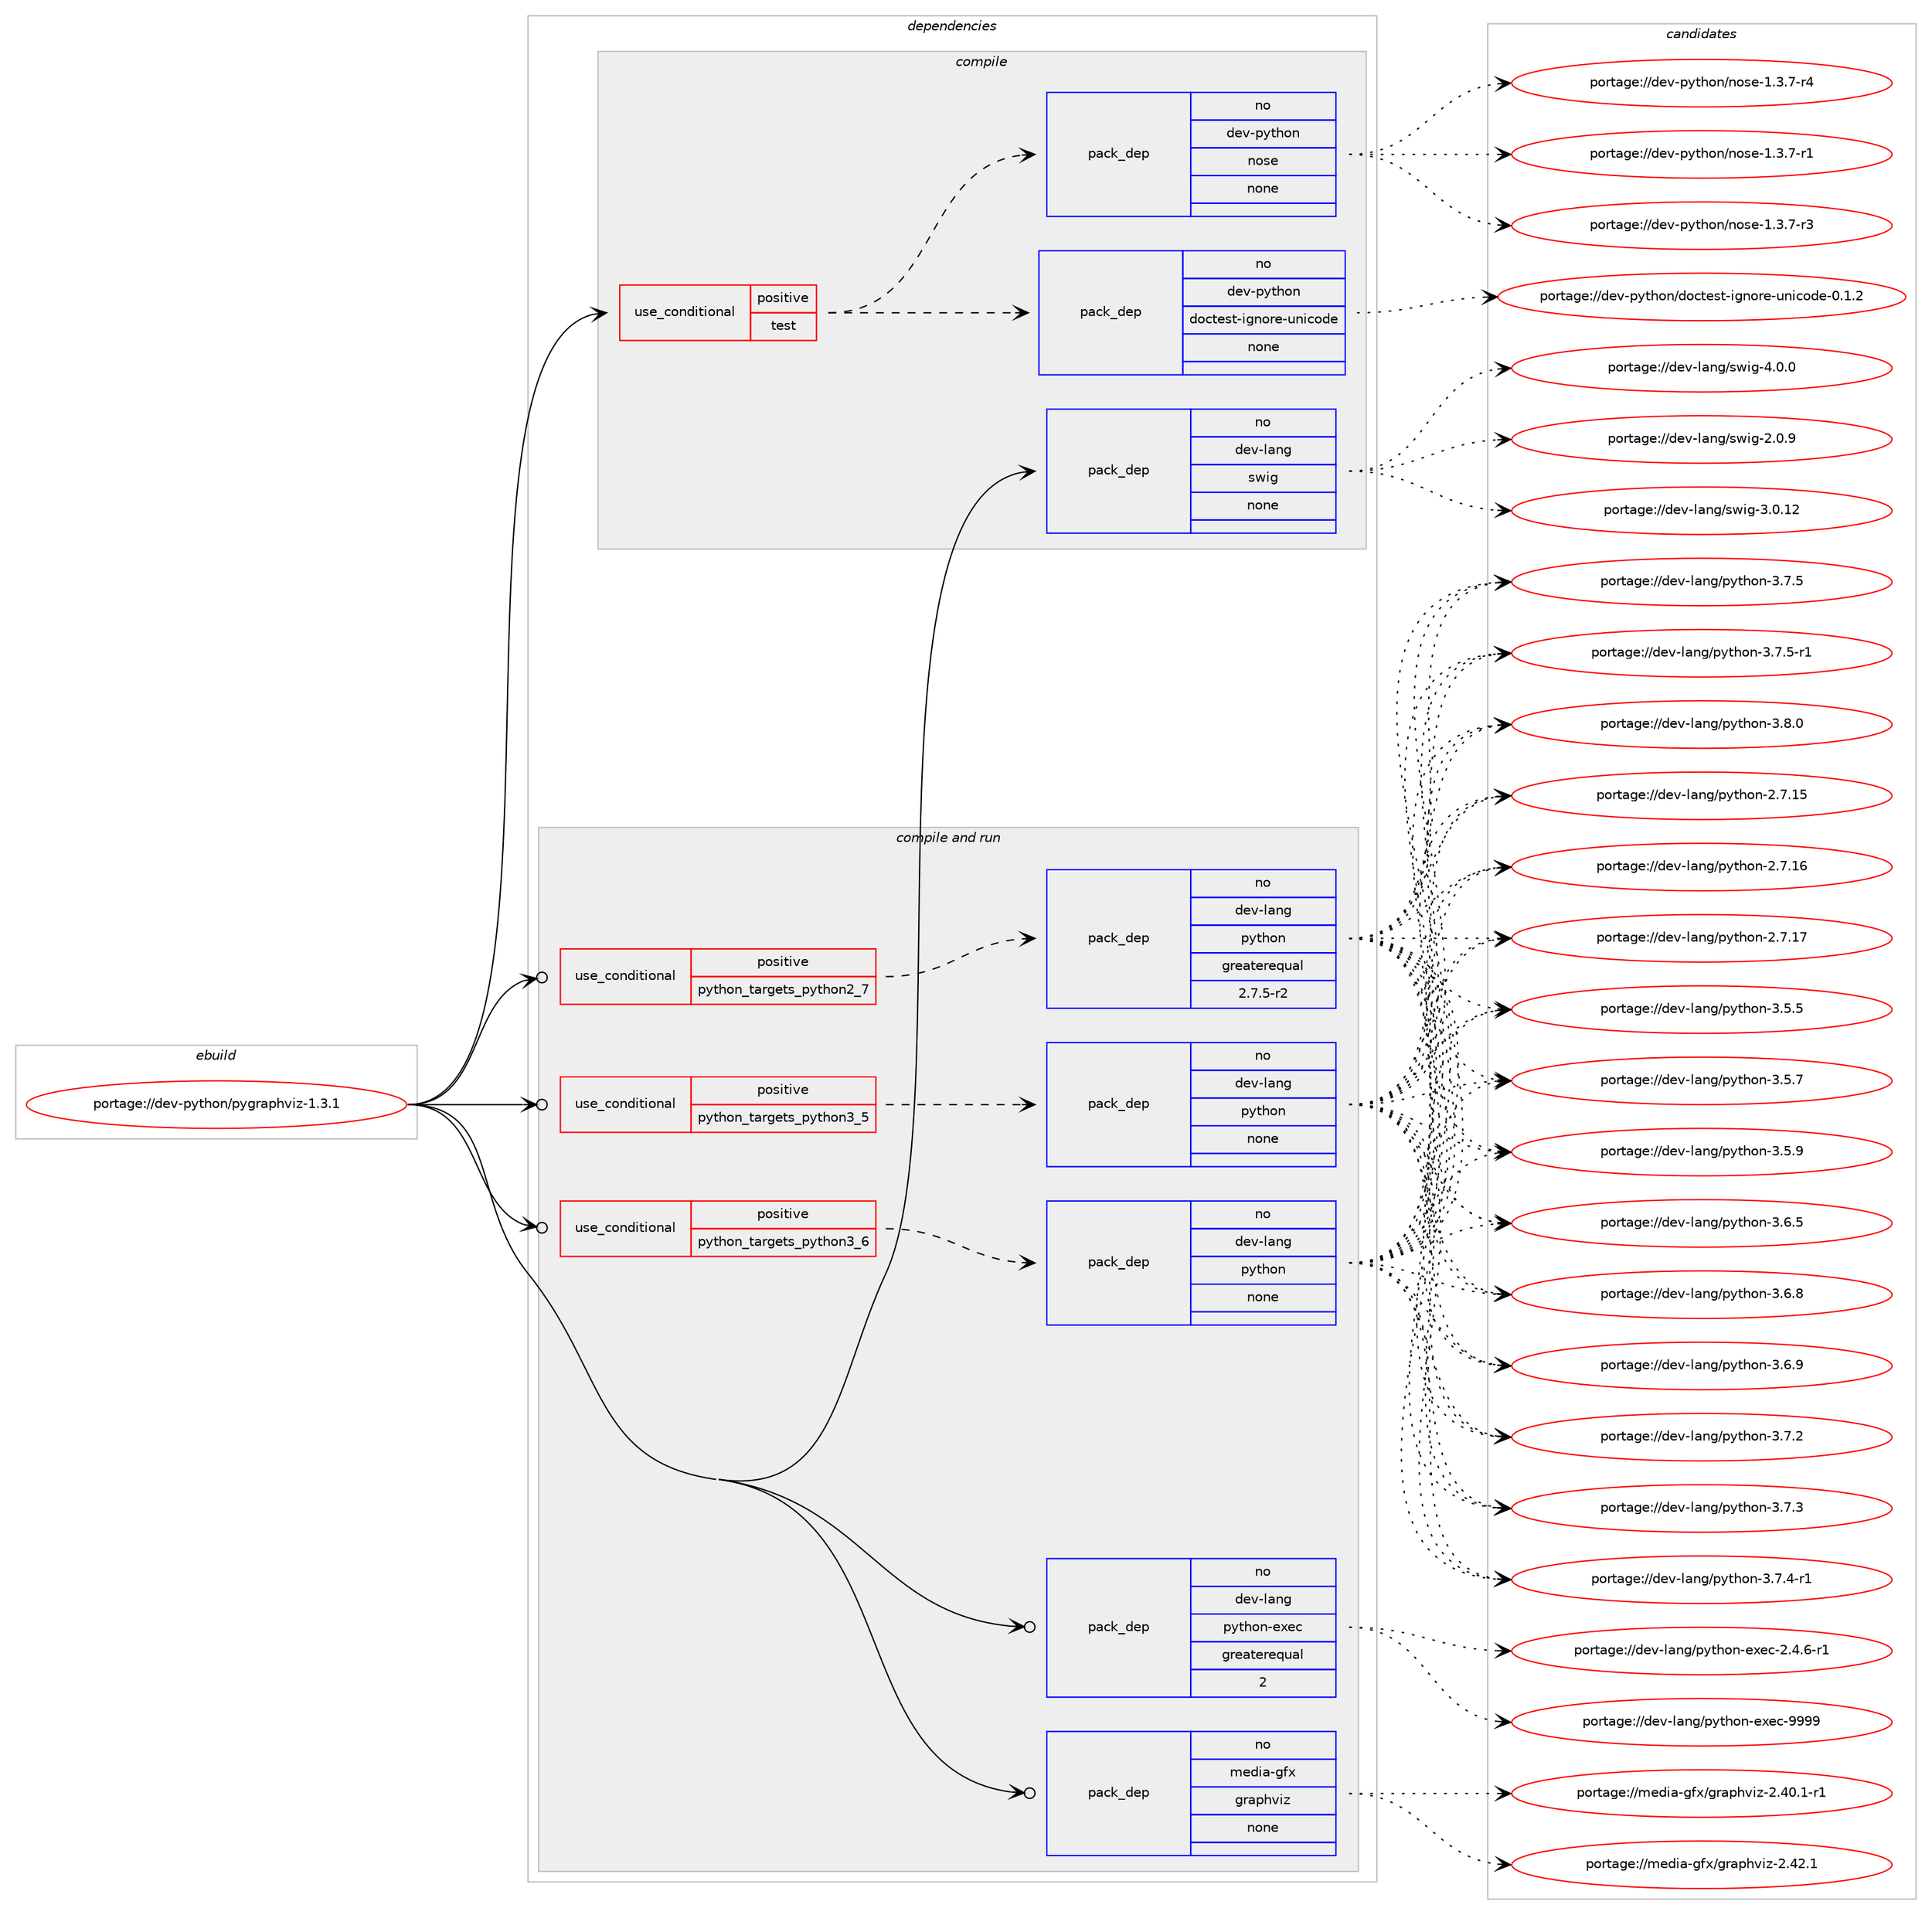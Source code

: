 digraph prolog {

# *************
# Graph options
# *************

newrank=true;
concentrate=true;
compound=true;
graph [rankdir=LR,fontname=Helvetica,fontsize=10,ranksep=1.5];#, ranksep=2.5, nodesep=0.2];
edge  [arrowhead=vee];
node  [fontname=Helvetica,fontsize=10];

# **********
# The ebuild
# **********

subgraph cluster_leftcol {
color=gray;
rank=same;
label=<<i>ebuild</i>>;
id [label="portage://dev-python/pygraphviz-1.3.1", color=red, width=4, href="../dev-python/pygraphviz-1.3.1.svg"];
}

# ****************
# The dependencies
# ****************

subgraph cluster_midcol {
color=gray;
label=<<i>dependencies</i>>;
subgraph cluster_compile {
fillcolor="#eeeeee";
style=filled;
label=<<i>compile</i>>;
subgraph cond35300 {
dependency161218 [label=<<TABLE BORDER="0" CELLBORDER="1" CELLSPACING="0" CELLPADDING="4"><TR><TD ROWSPAN="3" CELLPADDING="10">use_conditional</TD></TR><TR><TD>positive</TD></TR><TR><TD>test</TD></TR></TABLE>>, shape=none, color=red];
subgraph pack122552 {
dependency161219 [label=<<TABLE BORDER="0" CELLBORDER="1" CELLSPACING="0" CELLPADDING="4" WIDTH="220"><TR><TD ROWSPAN="6" CELLPADDING="30">pack_dep</TD></TR><TR><TD WIDTH="110">no</TD></TR><TR><TD>dev-python</TD></TR><TR><TD>doctest-ignore-unicode</TD></TR><TR><TD>none</TD></TR><TR><TD></TD></TR></TABLE>>, shape=none, color=blue];
}
dependency161218:e -> dependency161219:w [weight=20,style="dashed",arrowhead="vee"];
subgraph pack122553 {
dependency161220 [label=<<TABLE BORDER="0" CELLBORDER="1" CELLSPACING="0" CELLPADDING="4" WIDTH="220"><TR><TD ROWSPAN="6" CELLPADDING="30">pack_dep</TD></TR><TR><TD WIDTH="110">no</TD></TR><TR><TD>dev-python</TD></TR><TR><TD>nose</TD></TR><TR><TD>none</TD></TR><TR><TD></TD></TR></TABLE>>, shape=none, color=blue];
}
dependency161218:e -> dependency161220:w [weight=20,style="dashed",arrowhead="vee"];
}
id:e -> dependency161218:w [weight=20,style="solid",arrowhead="vee"];
subgraph pack122554 {
dependency161221 [label=<<TABLE BORDER="0" CELLBORDER="1" CELLSPACING="0" CELLPADDING="4" WIDTH="220"><TR><TD ROWSPAN="6" CELLPADDING="30">pack_dep</TD></TR><TR><TD WIDTH="110">no</TD></TR><TR><TD>dev-lang</TD></TR><TR><TD>swig</TD></TR><TR><TD>none</TD></TR><TR><TD></TD></TR></TABLE>>, shape=none, color=blue];
}
id:e -> dependency161221:w [weight=20,style="solid",arrowhead="vee"];
}
subgraph cluster_compileandrun {
fillcolor="#eeeeee";
style=filled;
label=<<i>compile and run</i>>;
subgraph cond35301 {
dependency161222 [label=<<TABLE BORDER="0" CELLBORDER="1" CELLSPACING="0" CELLPADDING="4"><TR><TD ROWSPAN="3" CELLPADDING="10">use_conditional</TD></TR><TR><TD>positive</TD></TR><TR><TD>python_targets_python2_7</TD></TR></TABLE>>, shape=none, color=red];
subgraph pack122555 {
dependency161223 [label=<<TABLE BORDER="0" CELLBORDER="1" CELLSPACING="0" CELLPADDING="4" WIDTH="220"><TR><TD ROWSPAN="6" CELLPADDING="30">pack_dep</TD></TR><TR><TD WIDTH="110">no</TD></TR><TR><TD>dev-lang</TD></TR><TR><TD>python</TD></TR><TR><TD>greaterequal</TD></TR><TR><TD>2.7.5-r2</TD></TR></TABLE>>, shape=none, color=blue];
}
dependency161222:e -> dependency161223:w [weight=20,style="dashed",arrowhead="vee"];
}
id:e -> dependency161222:w [weight=20,style="solid",arrowhead="odotvee"];
subgraph cond35302 {
dependency161224 [label=<<TABLE BORDER="0" CELLBORDER="1" CELLSPACING="0" CELLPADDING="4"><TR><TD ROWSPAN="3" CELLPADDING="10">use_conditional</TD></TR><TR><TD>positive</TD></TR><TR><TD>python_targets_python3_5</TD></TR></TABLE>>, shape=none, color=red];
subgraph pack122556 {
dependency161225 [label=<<TABLE BORDER="0" CELLBORDER="1" CELLSPACING="0" CELLPADDING="4" WIDTH="220"><TR><TD ROWSPAN="6" CELLPADDING="30">pack_dep</TD></TR><TR><TD WIDTH="110">no</TD></TR><TR><TD>dev-lang</TD></TR><TR><TD>python</TD></TR><TR><TD>none</TD></TR><TR><TD></TD></TR></TABLE>>, shape=none, color=blue];
}
dependency161224:e -> dependency161225:w [weight=20,style="dashed",arrowhead="vee"];
}
id:e -> dependency161224:w [weight=20,style="solid",arrowhead="odotvee"];
subgraph cond35303 {
dependency161226 [label=<<TABLE BORDER="0" CELLBORDER="1" CELLSPACING="0" CELLPADDING="4"><TR><TD ROWSPAN="3" CELLPADDING="10">use_conditional</TD></TR><TR><TD>positive</TD></TR><TR><TD>python_targets_python3_6</TD></TR></TABLE>>, shape=none, color=red];
subgraph pack122557 {
dependency161227 [label=<<TABLE BORDER="0" CELLBORDER="1" CELLSPACING="0" CELLPADDING="4" WIDTH="220"><TR><TD ROWSPAN="6" CELLPADDING="30">pack_dep</TD></TR><TR><TD WIDTH="110">no</TD></TR><TR><TD>dev-lang</TD></TR><TR><TD>python</TD></TR><TR><TD>none</TD></TR><TR><TD></TD></TR></TABLE>>, shape=none, color=blue];
}
dependency161226:e -> dependency161227:w [weight=20,style="dashed",arrowhead="vee"];
}
id:e -> dependency161226:w [weight=20,style="solid",arrowhead="odotvee"];
subgraph pack122558 {
dependency161228 [label=<<TABLE BORDER="0" CELLBORDER="1" CELLSPACING="0" CELLPADDING="4" WIDTH="220"><TR><TD ROWSPAN="6" CELLPADDING="30">pack_dep</TD></TR><TR><TD WIDTH="110">no</TD></TR><TR><TD>dev-lang</TD></TR><TR><TD>python-exec</TD></TR><TR><TD>greaterequal</TD></TR><TR><TD>2</TD></TR></TABLE>>, shape=none, color=blue];
}
id:e -> dependency161228:w [weight=20,style="solid",arrowhead="odotvee"];
subgraph pack122559 {
dependency161229 [label=<<TABLE BORDER="0" CELLBORDER="1" CELLSPACING="0" CELLPADDING="4" WIDTH="220"><TR><TD ROWSPAN="6" CELLPADDING="30">pack_dep</TD></TR><TR><TD WIDTH="110">no</TD></TR><TR><TD>media-gfx</TD></TR><TR><TD>graphviz</TD></TR><TR><TD>none</TD></TR><TR><TD></TD></TR></TABLE>>, shape=none, color=blue];
}
id:e -> dependency161229:w [weight=20,style="solid",arrowhead="odotvee"];
}
subgraph cluster_run {
fillcolor="#eeeeee";
style=filled;
label=<<i>run</i>>;
}
}

# **************
# The candidates
# **************

subgraph cluster_choices {
rank=same;
color=gray;
label=<<i>candidates</i>>;

subgraph choice122552 {
color=black;
nodesep=1;
choiceportage100101118451121211161041111104710011199116101115116451051031101111141014511711010599111100101454846494650 [label="portage://dev-python/doctest-ignore-unicode-0.1.2", color=red, width=4,href="../dev-python/doctest-ignore-unicode-0.1.2.svg"];
dependency161219:e -> choiceportage100101118451121211161041111104710011199116101115116451051031101111141014511711010599111100101454846494650:w [style=dotted,weight="100"];
}
subgraph choice122553 {
color=black;
nodesep=1;
choiceportage10010111845112121116104111110471101111151014549465146554511449 [label="portage://dev-python/nose-1.3.7-r1", color=red, width=4,href="../dev-python/nose-1.3.7-r1.svg"];
choiceportage10010111845112121116104111110471101111151014549465146554511451 [label="portage://dev-python/nose-1.3.7-r3", color=red, width=4,href="../dev-python/nose-1.3.7-r3.svg"];
choiceportage10010111845112121116104111110471101111151014549465146554511452 [label="portage://dev-python/nose-1.3.7-r4", color=red, width=4,href="../dev-python/nose-1.3.7-r4.svg"];
dependency161220:e -> choiceportage10010111845112121116104111110471101111151014549465146554511449:w [style=dotted,weight="100"];
dependency161220:e -> choiceportage10010111845112121116104111110471101111151014549465146554511451:w [style=dotted,weight="100"];
dependency161220:e -> choiceportage10010111845112121116104111110471101111151014549465146554511452:w [style=dotted,weight="100"];
}
subgraph choice122554 {
color=black;
nodesep=1;
choiceportage100101118451089711010347115119105103455046484657 [label="portage://dev-lang/swig-2.0.9", color=red, width=4,href="../dev-lang/swig-2.0.9.svg"];
choiceportage10010111845108971101034711511910510345514648464950 [label="portage://dev-lang/swig-3.0.12", color=red, width=4,href="../dev-lang/swig-3.0.12.svg"];
choiceportage100101118451089711010347115119105103455246484648 [label="portage://dev-lang/swig-4.0.0", color=red, width=4,href="../dev-lang/swig-4.0.0.svg"];
dependency161221:e -> choiceportage100101118451089711010347115119105103455046484657:w [style=dotted,weight="100"];
dependency161221:e -> choiceportage10010111845108971101034711511910510345514648464950:w [style=dotted,weight="100"];
dependency161221:e -> choiceportage100101118451089711010347115119105103455246484648:w [style=dotted,weight="100"];
}
subgraph choice122555 {
color=black;
nodesep=1;
choiceportage10010111845108971101034711212111610411111045504655464953 [label="portage://dev-lang/python-2.7.15", color=red, width=4,href="../dev-lang/python-2.7.15.svg"];
choiceportage10010111845108971101034711212111610411111045504655464954 [label="portage://dev-lang/python-2.7.16", color=red, width=4,href="../dev-lang/python-2.7.16.svg"];
choiceportage10010111845108971101034711212111610411111045504655464955 [label="portage://dev-lang/python-2.7.17", color=red, width=4,href="../dev-lang/python-2.7.17.svg"];
choiceportage100101118451089711010347112121116104111110455146534653 [label="portage://dev-lang/python-3.5.5", color=red, width=4,href="../dev-lang/python-3.5.5.svg"];
choiceportage100101118451089711010347112121116104111110455146534655 [label="portage://dev-lang/python-3.5.7", color=red, width=4,href="../dev-lang/python-3.5.7.svg"];
choiceportage100101118451089711010347112121116104111110455146534657 [label="portage://dev-lang/python-3.5.9", color=red, width=4,href="../dev-lang/python-3.5.9.svg"];
choiceportage100101118451089711010347112121116104111110455146544653 [label="portage://dev-lang/python-3.6.5", color=red, width=4,href="../dev-lang/python-3.6.5.svg"];
choiceportage100101118451089711010347112121116104111110455146544656 [label="portage://dev-lang/python-3.6.8", color=red, width=4,href="../dev-lang/python-3.6.8.svg"];
choiceportage100101118451089711010347112121116104111110455146544657 [label="portage://dev-lang/python-3.6.9", color=red, width=4,href="../dev-lang/python-3.6.9.svg"];
choiceportage100101118451089711010347112121116104111110455146554650 [label="portage://dev-lang/python-3.7.2", color=red, width=4,href="../dev-lang/python-3.7.2.svg"];
choiceportage100101118451089711010347112121116104111110455146554651 [label="portage://dev-lang/python-3.7.3", color=red, width=4,href="../dev-lang/python-3.7.3.svg"];
choiceportage1001011184510897110103471121211161041111104551465546524511449 [label="portage://dev-lang/python-3.7.4-r1", color=red, width=4,href="../dev-lang/python-3.7.4-r1.svg"];
choiceportage100101118451089711010347112121116104111110455146554653 [label="portage://dev-lang/python-3.7.5", color=red, width=4,href="../dev-lang/python-3.7.5.svg"];
choiceportage1001011184510897110103471121211161041111104551465546534511449 [label="portage://dev-lang/python-3.7.5-r1", color=red, width=4,href="../dev-lang/python-3.7.5-r1.svg"];
choiceportage100101118451089711010347112121116104111110455146564648 [label="portage://dev-lang/python-3.8.0", color=red, width=4,href="../dev-lang/python-3.8.0.svg"];
dependency161223:e -> choiceportage10010111845108971101034711212111610411111045504655464953:w [style=dotted,weight="100"];
dependency161223:e -> choiceportage10010111845108971101034711212111610411111045504655464954:w [style=dotted,weight="100"];
dependency161223:e -> choiceportage10010111845108971101034711212111610411111045504655464955:w [style=dotted,weight="100"];
dependency161223:e -> choiceportage100101118451089711010347112121116104111110455146534653:w [style=dotted,weight="100"];
dependency161223:e -> choiceportage100101118451089711010347112121116104111110455146534655:w [style=dotted,weight="100"];
dependency161223:e -> choiceportage100101118451089711010347112121116104111110455146534657:w [style=dotted,weight="100"];
dependency161223:e -> choiceportage100101118451089711010347112121116104111110455146544653:w [style=dotted,weight="100"];
dependency161223:e -> choiceportage100101118451089711010347112121116104111110455146544656:w [style=dotted,weight="100"];
dependency161223:e -> choiceportage100101118451089711010347112121116104111110455146544657:w [style=dotted,weight="100"];
dependency161223:e -> choiceportage100101118451089711010347112121116104111110455146554650:w [style=dotted,weight="100"];
dependency161223:e -> choiceportage100101118451089711010347112121116104111110455146554651:w [style=dotted,weight="100"];
dependency161223:e -> choiceportage1001011184510897110103471121211161041111104551465546524511449:w [style=dotted,weight="100"];
dependency161223:e -> choiceportage100101118451089711010347112121116104111110455146554653:w [style=dotted,weight="100"];
dependency161223:e -> choiceportage1001011184510897110103471121211161041111104551465546534511449:w [style=dotted,weight="100"];
dependency161223:e -> choiceportage100101118451089711010347112121116104111110455146564648:w [style=dotted,weight="100"];
}
subgraph choice122556 {
color=black;
nodesep=1;
choiceportage10010111845108971101034711212111610411111045504655464953 [label="portage://dev-lang/python-2.7.15", color=red, width=4,href="../dev-lang/python-2.7.15.svg"];
choiceportage10010111845108971101034711212111610411111045504655464954 [label="portage://dev-lang/python-2.7.16", color=red, width=4,href="../dev-lang/python-2.7.16.svg"];
choiceportage10010111845108971101034711212111610411111045504655464955 [label="portage://dev-lang/python-2.7.17", color=red, width=4,href="../dev-lang/python-2.7.17.svg"];
choiceportage100101118451089711010347112121116104111110455146534653 [label="portage://dev-lang/python-3.5.5", color=red, width=4,href="../dev-lang/python-3.5.5.svg"];
choiceportage100101118451089711010347112121116104111110455146534655 [label="portage://dev-lang/python-3.5.7", color=red, width=4,href="../dev-lang/python-3.5.7.svg"];
choiceportage100101118451089711010347112121116104111110455146534657 [label="portage://dev-lang/python-3.5.9", color=red, width=4,href="../dev-lang/python-3.5.9.svg"];
choiceportage100101118451089711010347112121116104111110455146544653 [label="portage://dev-lang/python-3.6.5", color=red, width=4,href="../dev-lang/python-3.6.5.svg"];
choiceportage100101118451089711010347112121116104111110455146544656 [label="portage://dev-lang/python-3.6.8", color=red, width=4,href="../dev-lang/python-3.6.8.svg"];
choiceportage100101118451089711010347112121116104111110455146544657 [label="portage://dev-lang/python-3.6.9", color=red, width=4,href="../dev-lang/python-3.6.9.svg"];
choiceportage100101118451089711010347112121116104111110455146554650 [label="portage://dev-lang/python-3.7.2", color=red, width=4,href="../dev-lang/python-3.7.2.svg"];
choiceportage100101118451089711010347112121116104111110455146554651 [label="portage://dev-lang/python-3.7.3", color=red, width=4,href="../dev-lang/python-3.7.3.svg"];
choiceportage1001011184510897110103471121211161041111104551465546524511449 [label="portage://dev-lang/python-3.7.4-r1", color=red, width=4,href="../dev-lang/python-3.7.4-r1.svg"];
choiceportage100101118451089711010347112121116104111110455146554653 [label="portage://dev-lang/python-3.7.5", color=red, width=4,href="../dev-lang/python-3.7.5.svg"];
choiceportage1001011184510897110103471121211161041111104551465546534511449 [label="portage://dev-lang/python-3.7.5-r1", color=red, width=4,href="../dev-lang/python-3.7.5-r1.svg"];
choiceportage100101118451089711010347112121116104111110455146564648 [label="portage://dev-lang/python-3.8.0", color=red, width=4,href="../dev-lang/python-3.8.0.svg"];
dependency161225:e -> choiceportage10010111845108971101034711212111610411111045504655464953:w [style=dotted,weight="100"];
dependency161225:e -> choiceportage10010111845108971101034711212111610411111045504655464954:w [style=dotted,weight="100"];
dependency161225:e -> choiceportage10010111845108971101034711212111610411111045504655464955:w [style=dotted,weight="100"];
dependency161225:e -> choiceportage100101118451089711010347112121116104111110455146534653:w [style=dotted,weight="100"];
dependency161225:e -> choiceportage100101118451089711010347112121116104111110455146534655:w [style=dotted,weight="100"];
dependency161225:e -> choiceportage100101118451089711010347112121116104111110455146534657:w [style=dotted,weight="100"];
dependency161225:e -> choiceportage100101118451089711010347112121116104111110455146544653:w [style=dotted,weight="100"];
dependency161225:e -> choiceportage100101118451089711010347112121116104111110455146544656:w [style=dotted,weight="100"];
dependency161225:e -> choiceportage100101118451089711010347112121116104111110455146544657:w [style=dotted,weight="100"];
dependency161225:e -> choiceportage100101118451089711010347112121116104111110455146554650:w [style=dotted,weight="100"];
dependency161225:e -> choiceportage100101118451089711010347112121116104111110455146554651:w [style=dotted,weight="100"];
dependency161225:e -> choiceportage1001011184510897110103471121211161041111104551465546524511449:w [style=dotted,weight="100"];
dependency161225:e -> choiceportage100101118451089711010347112121116104111110455146554653:w [style=dotted,weight="100"];
dependency161225:e -> choiceportage1001011184510897110103471121211161041111104551465546534511449:w [style=dotted,weight="100"];
dependency161225:e -> choiceportage100101118451089711010347112121116104111110455146564648:w [style=dotted,weight="100"];
}
subgraph choice122557 {
color=black;
nodesep=1;
choiceportage10010111845108971101034711212111610411111045504655464953 [label="portage://dev-lang/python-2.7.15", color=red, width=4,href="../dev-lang/python-2.7.15.svg"];
choiceportage10010111845108971101034711212111610411111045504655464954 [label="portage://dev-lang/python-2.7.16", color=red, width=4,href="../dev-lang/python-2.7.16.svg"];
choiceportage10010111845108971101034711212111610411111045504655464955 [label="portage://dev-lang/python-2.7.17", color=red, width=4,href="../dev-lang/python-2.7.17.svg"];
choiceportage100101118451089711010347112121116104111110455146534653 [label="portage://dev-lang/python-3.5.5", color=red, width=4,href="../dev-lang/python-3.5.5.svg"];
choiceportage100101118451089711010347112121116104111110455146534655 [label="portage://dev-lang/python-3.5.7", color=red, width=4,href="../dev-lang/python-3.5.7.svg"];
choiceportage100101118451089711010347112121116104111110455146534657 [label="portage://dev-lang/python-3.5.9", color=red, width=4,href="../dev-lang/python-3.5.9.svg"];
choiceportage100101118451089711010347112121116104111110455146544653 [label="portage://dev-lang/python-3.6.5", color=red, width=4,href="../dev-lang/python-3.6.5.svg"];
choiceportage100101118451089711010347112121116104111110455146544656 [label="portage://dev-lang/python-3.6.8", color=red, width=4,href="../dev-lang/python-3.6.8.svg"];
choiceportage100101118451089711010347112121116104111110455146544657 [label="portage://dev-lang/python-3.6.9", color=red, width=4,href="../dev-lang/python-3.6.9.svg"];
choiceportage100101118451089711010347112121116104111110455146554650 [label="portage://dev-lang/python-3.7.2", color=red, width=4,href="../dev-lang/python-3.7.2.svg"];
choiceportage100101118451089711010347112121116104111110455146554651 [label="portage://dev-lang/python-3.7.3", color=red, width=4,href="../dev-lang/python-3.7.3.svg"];
choiceportage1001011184510897110103471121211161041111104551465546524511449 [label="portage://dev-lang/python-3.7.4-r1", color=red, width=4,href="../dev-lang/python-3.7.4-r1.svg"];
choiceportage100101118451089711010347112121116104111110455146554653 [label="portage://dev-lang/python-3.7.5", color=red, width=4,href="../dev-lang/python-3.7.5.svg"];
choiceportage1001011184510897110103471121211161041111104551465546534511449 [label="portage://dev-lang/python-3.7.5-r1", color=red, width=4,href="../dev-lang/python-3.7.5-r1.svg"];
choiceportage100101118451089711010347112121116104111110455146564648 [label="portage://dev-lang/python-3.8.0", color=red, width=4,href="../dev-lang/python-3.8.0.svg"];
dependency161227:e -> choiceportage10010111845108971101034711212111610411111045504655464953:w [style=dotted,weight="100"];
dependency161227:e -> choiceportage10010111845108971101034711212111610411111045504655464954:w [style=dotted,weight="100"];
dependency161227:e -> choiceportage10010111845108971101034711212111610411111045504655464955:w [style=dotted,weight="100"];
dependency161227:e -> choiceportage100101118451089711010347112121116104111110455146534653:w [style=dotted,weight="100"];
dependency161227:e -> choiceportage100101118451089711010347112121116104111110455146534655:w [style=dotted,weight="100"];
dependency161227:e -> choiceportage100101118451089711010347112121116104111110455146534657:w [style=dotted,weight="100"];
dependency161227:e -> choiceportage100101118451089711010347112121116104111110455146544653:w [style=dotted,weight="100"];
dependency161227:e -> choiceportage100101118451089711010347112121116104111110455146544656:w [style=dotted,weight="100"];
dependency161227:e -> choiceportage100101118451089711010347112121116104111110455146544657:w [style=dotted,weight="100"];
dependency161227:e -> choiceportage100101118451089711010347112121116104111110455146554650:w [style=dotted,weight="100"];
dependency161227:e -> choiceportage100101118451089711010347112121116104111110455146554651:w [style=dotted,weight="100"];
dependency161227:e -> choiceportage1001011184510897110103471121211161041111104551465546524511449:w [style=dotted,weight="100"];
dependency161227:e -> choiceportage100101118451089711010347112121116104111110455146554653:w [style=dotted,weight="100"];
dependency161227:e -> choiceportage1001011184510897110103471121211161041111104551465546534511449:w [style=dotted,weight="100"];
dependency161227:e -> choiceportage100101118451089711010347112121116104111110455146564648:w [style=dotted,weight="100"];
}
subgraph choice122558 {
color=black;
nodesep=1;
choiceportage10010111845108971101034711212111610411111045101120101994550465246544511449 [label="portage://dev-lang/python-exec-2.4.6-r1", color=red, width=4,href="../dev-lang/python-exec-2.4.6-r1.svg"];
choiceportage10010111845108971101034711212111610411111045101120101994557575757 [label="portage://dev-lang/python-exec-9999", color=red, width=4,href="../dev-lang/python-exec-9999.svg"];
dependency161228:e -> choiceportage10010111845108971101034711212111610411111045101120101994550465246544511449:w [style=dotted,weight="100"];
dependency161228:e -> choiceportage10010111845108971101034711212111610411111045101120101994557575757:w [style=dotted,weight="100"];
}
subgraph choice122559 {
color=black;
nodesep=1;
choiceportage10910110010597451031021204710311497112104118105122455046524846494511449 [label="portage://media-gfx/graphviz-2.40.1-r1", color=red, width=4,href="../media-gfx/graphviz-2.40.1-r1.svg"];
choiceportage1091011001059745103102120471031149711210411810512245504652504649 [label="portage://media-gfx/graphviz-2.42.1", color=red, width=4,href="../media-gfx/graphviz-2.42.1.svg"];
dependency161229:e -> choiceportage10910110010597451031021204710311497112104118105122455046524846494511449:w [style=dotted,weight="100"];
dependency161229:e -> choiceportage1091011001059745103102120471031149711210411810512245504652504649:w [style=dotted,weight="100"];
}
}

}
